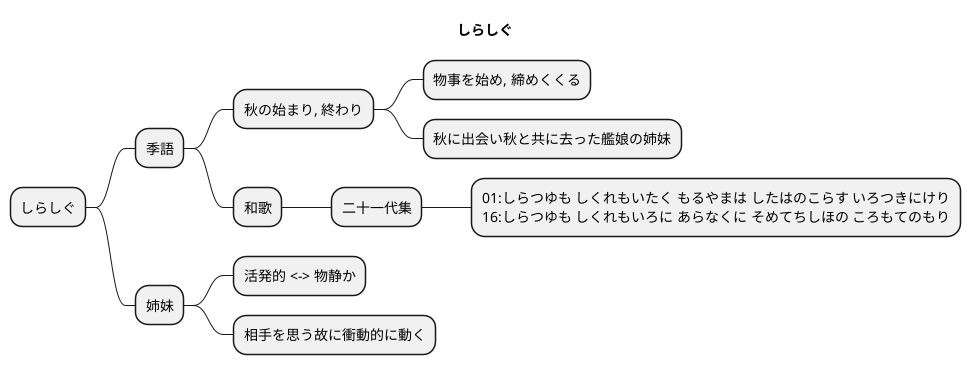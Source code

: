 @startmindmap mindmap

title しらしぐ

* しらしぐ
** 季語
*** 秋の始まり, 終わり
**** 物事を始め, 締めくくる
**** 秋に出会い秋と共に去った艦娘の姉妹
*** 和歌
**** 二十一代集
***** 01:しらつゆも しくれもいたく もるやまは したはのこらす いろつきにけり\n16:しらつゆも しくれもいろに あらなくに そめてちしほの ころもてのもり
** 姉妹
*** 活発的 <-> 物静か
*** 相手を思う故に衝動的に動く

@endmindmap